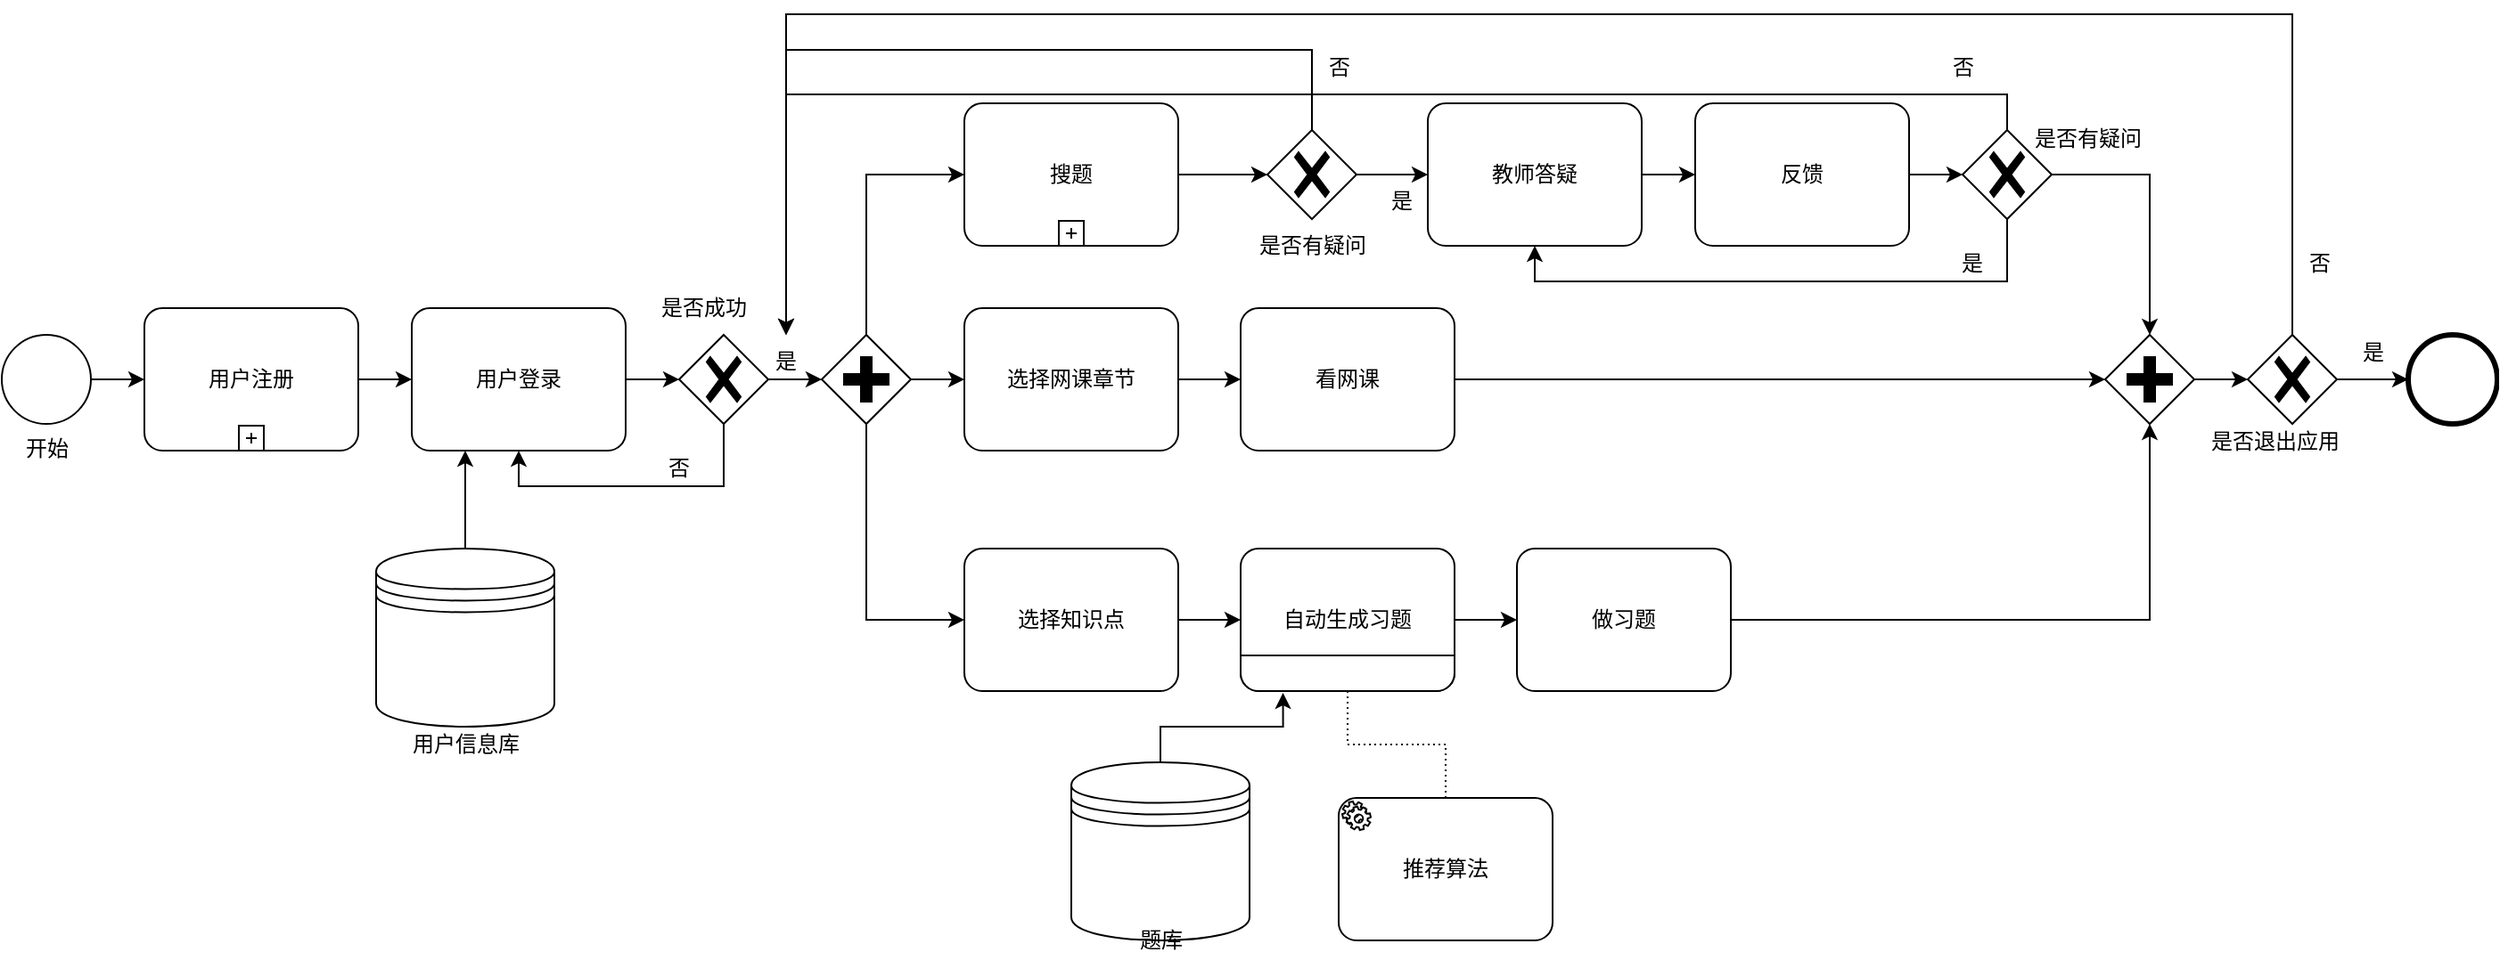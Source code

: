 <mxfile version="17.5.0" type="github">
  <diagram id="0xBhVQ-Q2NA3jncg-hk9" name="第 1 页">
    <mxGraphModel dx="1490" dy="547" grid="0" gridSize="10" guides="1" tooltips="1" connect="1" arrows="1" fold="1" page="1" pageScale="1" pageWidth="827" pageHeight="1169" math="0" shadow="0">
      <root>
        <mxCell id="0" />
        <mxCell id="1" parent="0" />
        <mxCell id="aPnDO5vv5QslYy1ZkdFG-5" style="edgeStyle=orthogonalEdgeStyle;rounded=0;orthogonalLoop=1;jettySize=auto;html=1;exitX=1;exitY=0.5;exitDx=0;exitDy=0;exitPerimeter=0;entryX=0;entryY=0.5;entryDx=0;entryDy=0;entryPerimeter=0;" edge="1" parent="1" source="aPnDO5vv5QslYy1ZkdFG-1" target="aPnDO5vv5QslYy1ZkdFG-3">
          <mxGeometry relative="1" as="geometry" />
        </mxCell>
        <mxCell id="aPnDO5vv5QslYy1ZkdFG-1" value="开始" style="points=[[0.145,0.145,0],[0.5,0,0],[0.855,0.145,0],[1,0.5,0],[0.855,0.855,0],[0.5,1,0],[0.145,0.855,0],[0,0.5,0]];shape=mxgraph.bpmn.event;html=1;verticalLabelPosition=bottom;labelBackgroundColor=#ffffff;verticalAlign=top;align=center;perimeter=ellipsePerimeter;outlineConnect=0;aspect=fixed;outline=standard;symbol=general;" vertex="1" parent="1">
          <mxGeometry x="20" y="190" width="50" height="50" as="geometry" />
        </mxCell>
        <mxCell id="aPnDO5vv5QslYy1ZkdFG-6" style="edgeStyle=orthogonalEdgeStyle;rounded=0;orthogonalLoop=1;jettySize=auto;html=1;exitX=1;exitY=0.5;exitDx=0;exitDy=0;exitPerimeter=0;" edge="1" parent="1" source="aPnDO5vv5QslYy1ZkdFG-3">
          <mxGeometry relative="1" as="geometry">
            <mxPoint x="250" y="215" as="targetPoint" />
          </mxGeometry>
        </mxCell>
        <mxCell id="aPnDO5vv5QslYy1ZkdFG-3" value="用户注册" style="points=[[0.25,0,0],[0.5,0,0],[0.75,0,0],[1,0.25,0],[1,0.5,0],[1,0.75,0],[0.75,1,0],[0.5,1,0],[0.25,1,0],[0,0.75,0],[0,0.5,0],[0,0.25,0]];shape=mxgraph.bpmn.task;whiteSpace=wrap;rectStyle=rounded;size=10;taskMarker=abstract;isLoopSub=1;" vertex="1" parent="1">
          <mxGeometry x="100" y="175" width="120" height="80" as="geometry" />
        </mxCell>
        <mxCell id="aPnDO5vv5QslYy1ZkdFG-10" style="edgeStyle=orthogonalEdgeStyle;rounded=0;orthogonalLoop=1;jettySize=auto;html=1;exitX=1;exitY=0.5;exitDx=0;exitDy=0;exitPerimeter=0;" edge="1" parent="1" source="aPnDO5vv5QslYy1ZkdFG-7" target="aPnDO5vv5QslYy1ZkdFG-8">
          <mxGeometry relative="1" as="geometry" />
        </mxCell>
        <mxCell id="aPnDO5vv5QslYy1ZkdFG-7" value="用户登录" style="points=[[0.25,0,0],[0.5,0,0],[0.75,0,0],[1,0.25,0],[1,0.5,0],[1,0.75,0],[0.75,1,0],[0.5,1,0],[0.25,1,0],[0,0.75,0],[0,0.5,0],[0,0.25,0]];shape=mxgraph.bpmn.task;whiteSpace=wrap;rectStyle=rounded;size=10;taskMarker=abstract;" vertex="1" parent="1">
          <mxGeometry x="250" y="175" width="120" height="80" as="geometry" />
        </mxCell>
        <mxCell id="aPnDO5vv5QslYy1ZkdFG-9" style="edgeStyle=orthogonalEdgeStyle;rounded=0;orthogonalLoop=1;jettySize=auto;html=1;exitX=0.5;exitY=1;exitDx=0;exitDy=0;exitPerimeter=0;entryX=0.5;entryY=1;entryDx=0;entryDy=0;entryPerimeter=0;" edge="1" parent="1" source="aPnDO5vv5QslYy1ZkdFG-8" target="aPnDO5vv5QslYy1ZkdFG-7">
          <mxGeometry relative="1" as="geometry" />
        </mxCell>
        <mxCell id="aPnDO5vv5QslYy1ZkdFG-12" style="edgeStyle=orthogonalEdgeStyle;rounded=0;orthogonalLoop=1;jettySize=auto;html=1;exitX=1;exitY=0.5;exitDx=0;exitDy=0;exitPerimeter=0;entryX=0;entryY=0.5;entryDx=0;entryDy=0;entryPerimeter=0;" edge="1" parent="1" source="aPnDO5vv5QslYy1ZkdFG-8" target="aPnDO5vv5QslYy1ZkdFG-11">
          <mxGeometry relative="1" as="geometry" />
        </mxCell>
        <mxCell id="aPnDO5vv5QslYy1ZkdFG-8" value="" style="points=[[0.25,0.25,0],[0.5,0,0],[0.75,0.25,0],[1,0.5,0],[0.75,0.75,0],[0.5,1,0],[0.25,0.75,0],[0,0.5,0]];shape=mxgraph.bpmn.gateway2;html=1;verticalLabelPosition=bottom;labelBackgroundColor=#ffffff;verticalAlign=top;align=center;perimeter=rhombusPerimeter;outlineConnect=0;outline=none;symbol=none;gwType=exclusive;" vertex="1" parent="1">
          <mxGeometry x="400" y="190" width="50" height="50" as="geometry" />
        </mxCell>
        <mxCell id="aPnDO5vv5QslYy1ZkdFG-25" style="edgeStyle=orthogonalEdgeStyle;rounded=0;orthogonalLoop=1;jettySize=auto;html=1;exitX=1;exitY=0.5;exitDx=0;exitDy=0;exitPerimeter=0;entryX=0;entryY=0.5;entryDx=0;entryDy=0;entryPerimeter=0;" edge="1" parent="1" source="aPnDO5vv5QslYy1ZkdFG-11">
          <mxGeometry relative="1" as="geometry">
            <mxPoint x="560" y="215" as="targetPoint" />
          </mxGeometry>
        </mxCell>
        <mxCell id="aPnDO5vv5QslYy1ZkdFG-26" style="edgeStyle=orthogonalEdgeStyle;rounded=0;orthogonalLoop=1;jettySize=auto;html=1;exitX=0.5;exitY=0;exitDx=0;exitDy=0;exitPerimeter=0;entryX=0;entryY=0.5;entryDx=0;entryDy=0;entryPerimeter=0;" edge="1" parent="1" source="aPnDO5vv5QslYy1ZkdFG-11" target="aPnDO5vv5QslYy1ZkdFG-22">
          <mxGeometry relative="1" as="geometry" />
        </mxCell>
        <mxCell id="aPnDO5vv5QslYy1ZkdFG-43" style="edgeStyle=orthogonalEdgeStyle;rounded=0;orthogonalLoop=1;jettySize=auto;html=1;exitX=0.5;exitY=1;exitDx=0;exitDy=0;exitPerimeter=0;entryX=0;entryY=0.5;entryDx=0;entryDy=0;entryPerimeter=0;" edge="1" parent="1" source="aPnDO5vv5QslYy1ZkdFG-11" target="aPnDO5vv5QslYy1ZkdFG-42">
          <mxGeometry relative="1" as="geometry" />
        </mxCell>
        <mxCell id="aPnDO5vv5QslYy1ZkdFG-11" value="" style="points=[[0.25,0.25,0],[0.5,0,0],[0.75,0.25,0],[1,0.5,0],[0.75,0.75,0],[0.5,1,0],[0.25,0.75,0],[0,0.5,0]];shape=mxgraph.bpmn.gateway2;html=1;verticalLabelPosition=bottom;labelBackgroundColor=#ffffff;verticalAlign=top;align=center;perimeter=rhombusPerimeter;outlineConnect=0;outline=none;symbol=none;gwType=parallel;" vertex="1" parent="1">
          <mxGeometry x="480" y="190" width="50" height="50" as="geometry" />
        </mxCell>
        <mxCell id="aPnDO5vv5QslYy1ZkdFG-13" value="是否成功" style="text;html=1;strokeColor=none;fillColor=none;align=center;verticalAlign=middle;whiteSpace=wrap;rounded=0;" vertex="1" parent="1">
          <mxGeometry x="384" y="160" width="60" height="30" as="geometry" />
        </mxCell>
        <mxCell id="aPnDO5vv5QslYy1ZkdFG-15" value="否" style="text;html=1;strokeColor=none;fillColor=none;align=center;verticalAlign=middle;whiteSpace=wrap;rounded=0;" vertex="1" parent="1">
          <mxGeometry x="370" y="250" width="60" height="30" as="geometry" />
        </mxCell>
        <mxCell id="aPnDO5vv5QslYy1ZkdFG-16" value="是" style="text;html=1;strokeColor=none;fillColor=none;align=center;verticalAlign=middle;whiteSpace=wrap;rounded=0;" vertex="1" parent="1">
          <mxGeometry x="430" y="190" width="60" height="30" as="geometry" />
        </mxCell>
        <mxCell id="aPnDO5vv5QslYy1ZkdFG-18" style="edgeStyle=orthogonalEdgeStyle;rounded=0;orthogonalLoop=1;jettySize=auto;html=1;exitX=0.5;exitY=0;exitDx=0;exitDy=0;entryX=0.25;entryY=1;entryDx=0;entryDy=0;entryPerimeter=0;" edge="1" parent="1" source="aPnDO5vv5QslYy1ZkdFG-17" target="aPnDO5vv5QslYy1ZkdFG-7">
          <mxGeometry relative="1" as="geometry" />
        </mxCell>
        <mxCell id="aPnDO5vv5QslYy1ZkdFG-17" value="" style="shape=datastore;whiteSpace=wrap;html=1;labelPosition=center;verticalLabelPosition=bottom;align=center;verticalAlign=top;" vertex="1" parent="1">
          <mxGeometry x="230" y="310" width="100" height="100" as="geometry" />
        </mxCell>
        <mxCell id="aPnDO5vv5QslYy1ZkdFG-20" value="用户信息库" style="text;html=1;align=center;verticalAlign=middle;resizable=0;points=[];autosize=1;strokeColor=none;fillColor=none;" vertex="1" parent="1">
          <mxGeometry x="240" y="410" width="80" height="20" as="geometry" />
        </mxCell>
        <mxCell id="aPnDO5vv5QslYy1ZkdFG-29" value="" style="edgeStyle=orthogonalEdgeStyle;rounded=0;orthogonalLoop=1;jettySize=auto;html=1;" edge="1" parent="1" source="aPnDO5vv5QslYy1ZkdFG-22">
          <mxGeometry relative="1" as="geometry">
            <mxPoint x="730" y="100" as="targetPoint" />
          </mxGeometry>
        </mxCell>
        <mxCell id="aPnDO5vv5QslYy1ZkdFG-22" value="搜题" style="points=[[0.25,0,0],[0.5,0,0],[0.75,0,0],[1,0.25,0],[1,0.5,0],[1,0.75,0],[0.75,1,0],[0.5,1,0],[0.25,1,0],[0,0.75,0],[0,0.5,0],[0,0.25,0]];shape=mxgraph.bpmn.task;whiteSpace=wrap;rectStyle=rounded;size=10;taskMarker=abstract;isLoopSub=1;" vertex="1" parent="1">
          <mxGeometry x="560" y="60" width="120" height="80" as="geometry" />
        </mxCell>
        <mxCell id="aPnDO5vv5QslYy1ZkdFG-57" value="" style="edgeStyle=orthogonalEdgeStyle;rounded=0;orthogonalLoop=1;jettySize=auto;html=1;" edge="1" parent="1" source="aPnDO5vv5QslYy1ZkdFG-32" target="aPnDO5vv5QslYy1ZkdFG-56">
          <mxGeometry relative="1" as="geometry" />
        </mxCell>
        <mxCell id="aPnDO5vv5QslYy1ZkdFG-32" value="教师答疑" style="points=[[0.25,0,0],[0.5,0,0],[0.75,0,0],[1,0.25,0],[1,0.5,0],[1,0.75,0],[0.75,1,0],[0.5,1,0],[0.25,1,0],[0,0.75,0],[0,0.5,0],[0,0.25,0]];shape=mxgraph.bpmn.task;whiteSpace=wrap;rectStyle=rounded;size=10;taskMarker=abstract;" vertex="1" parent="1">
          <mxGeometry x="820" y="60" width="120" height="80" as="geometry" />
        </mxCell>
        <mxCell id="aPnDO5vv5QslYy1ZkdFG-34" style="edgeStyle=orthogonalEdgeStyle;rounded=0;orthogonalLoop=1;jettySize=auto;html=1;exitX=1;exitY=0.5;exitDx=0;exitDy=0;exitPerimeter=0;" edge="1" parent="1" source="aPnDO5vv5QslYy1ZkdFG-33" target="aPnDO5vv5QslYy1ZkdFG-32">
          <mxGeometry relative="1" as="geometry" />
        </mxCell>
        <mxCell id="aPnDO5vv5QslYy1ZkdFG-37" style="edgeStyle=orthogonalEdgeStyle;rounded=0;orthogonalLoop=1;jettySize=auto;html=1;exitX=0.5;exitY=0;exitDx=0;exitDy=0;exitPerimeter=0;" edge="1" parent="1" source="aPnDO5vv5QslYy1ZkdFG-33" target="aPnDO5vv5QslYy1ZkdFG-16">
          <mxGeometry relative="1" as="geometry">
            <Array as="points">
              <mxPoint x="755" y="30" />
              <mxPoint x="460" y="30" />
            </Array>
          </mxGeometry>
        </mxCell>
        <mxCell id="aPnDO5vv5QslYy1ZkdFG-33" value="" style="points=[[0.25,0.25,0],[0.5,0,0],[0.75,0.25,0],[1,0.5,0],[0.75,0.75,0],[0.5,1,0],[0.25,0.75,0],[0,0.5,0]];shape=mxgraph.bpmn.gateway2;html=1;verticalLabelPosition=bottom;labelBackgroundColor=#ffffff;verticalAlign=top;align=center;perimeter=rhombusPerimeter;outlineConnect=0;outline=none;symbol=none;gwType=exclusive;" vertex="1" parent="1">
          <mxGeometry x="730" y="75" width="50" height="50" as="geometry" />
        </mxCell>
        <mxCell id="aPnDO5vv5QslYy1ZkdFG-35" value="是否有疑问" style="text;html=1;align=center;verticalAlign=middle;resizable=0;points=[];autosize=1;strokeColor=none;fillColor=none;" vertex="1" parent="1">
          <mxGeometry x="715" y="130" width="80" height="20" as="geometry" />
        </mxCell>
        <mxCell id="aPnDO5vv5QslYy1ZkdFG-36" value="是" style="text;html=1;align=center;verticalAlign=middle;resizable=0;points=[];autosize=1;strokeColor=none;fillColor=none;" vertex="1" parent="1">
          <mxGeometry x="790" y="105" width="30" height="20" as="geometry" />
        </mxCell>
        <mxCell id="aPnDO5vv5QslYy1ZkdFG-38" value="否" style="text;html=1;align=center;verticalAlign=middle;resizable=0;points=[];autosize=1;strokeColor=none;fillColor=none;" vertex="1" parent="1">
          <mxGeometry x="755" y="30" width="30" height="20" as="geometry" />
        </mxCell>
        <mxCell id="aPnDO5vv5QslYy1ZkdFG-41" value="" style="edgeStyle=orthogonalEdgeStyle;rounded=0;orthogonalLoop=1;jettySize=auto;html=1;" edge="1" parent="1" source="aPnDO5vv5QslYy1ZkdFG-39" target="aPnDO5vv5QslYy1ZkdFG-40">
          <mxGeometry relative="1" as="geometry" />
        </mxCell>
        <mxCell id="aPnDO5vv5QslYy1ZkdFG-39" value="选择网课章节" style="points=[[0.25,0,0],[0.5,0,0],[0.75,0,0],[1,0.25,0],[1,0.5,0],[1,0.75,0],[0.75,1,0],[0.5,1,0],[0.25,1,0],[0,0.75,0],[0,0.5,0],[0,0.25,0]];shape=mxgraph.bpmn.task;whiteSpace=wrap;rectStyle=rounded;size=10;taskMarker=abstract;" vertex="1" parent="1">
          <mxGeometry x="560" y="175" width="120" height="80" as="geometry" />
        </mxCell>
        <mxCell id="aPnDO5vv5QslYy1ZkdFG-67" style="edgeStyle=orthogonalEdgeStyle;rounded=0;orthogonalLoop=1;jettySize=auto;html=1;exitX=1;exitY=0.5;exitDx=0;exitDy=0;exitPerimeter=0;entryX=0;entryY=0.5;entryDx=0;entryDy=0;entryPerimeter=0;" edge="1" parent="1" source="aPnDO5vv5QslYy1ZkdFG-40" target="aPnDO5vv5QslYy1ZkdFG-65">
          <mxGeometry relative="1" as="geometry" />
        </mxCell>
        <mxCell id="aPnDO5vv5QslYy1ZkdFG-40" value="看网课" style="points=[[0.25,0,0],[0.5,0,0],[0.75,0,0],[1,0.25,0],[1,0.5,0],[1,0.75,0],[0.75,1,0],[0.5,1,0],[0.25,1,0],[0,0.75,0],[0,0.5,0],[0,0.25,0]];shape=mxgraph.bpmn.task;whiteSpace=wrap;rectStyle=rounded;size=10;taskMarker=abstract;" vertex="1" parent="1">
          <mxGeometry x="715" y="175" width="120" height="80" as="geometry" />
        </mxCell>
        <mxCell id="aPnDO5vv5QslYy1ZkdFG-46" style="edgeStyle=orthogonalEdgeStyle;rounded=0;orthogonalLoop=1;jettySize=auto;html=1;exitX=1;exitY=0.5;exitDx=0;exitDy=0;exitPerimeter=0;entryX=0;entryY=0.5;entryDx=0;entryDy=0;entryPerimeter=0;" edge="1" parent="1" source="aPnDO5vv5QslYy1ZkdFG-42" target="aPnDO5vv5QslYy1ZkdFG-44">
          <mxGeometry relative="1" as="geometry" />
        </mxCell>
        <mxCell id="aPnDO5vv5QslYy1ZkdFG-42" value="选择知识点" style="points=[[0.25,0,0],[0.5,0,0],[0.75,0,0],[1,0.25,0],[1,0.5,0],[1,0.75,0],[0.75,1,0],[0.5,1,0],[0.25,1,0],[0,0.75,0],[0,0.5,0],[0,0.25,0]];shape=mxgraph.bpmn.task;whiteSpace=wrap;rectStyle=rounded;size=10;taskMarker=abstract;" vertex="1" parent="1">
          <mxGeometry x="560" y="310" width="120" height="80" as="geometry" />
        </mxCell>
        <mxCell id="aPnDO5vv5QslYy1ZkdFG-47" style="edgeStyle=orthogonalEdgeStyle;rounded=0;orthogonalLoop=1;jettySize=auto;html=1;exitX=1;exitY=0.5;exitDx=0;exitDy=0;exitPerimeter=0;" edge="1" parent="1" source="aPnDO5vv5QslYy1ZkdFG-44" target="aPnDO5vv5QslYy1ZkdFG-45">
          <mxGeometry relative="1" as="geometry" />
        </mxCell>
        <mxCell id="aPnDO5vv5QslYy1ZkdFG-44" value="自动生成习题" style="points=[[0.25,0,0],[0.5,0,0],[0.75,0,0],[1,0.25,0],[1,0.5,0],[1,0.75,0],[0.75,1,0],[0.5,1,0],[0.25,1,0],[0,0.75,0],[0,0.5,0],[0,0.25,0]];shape=mxgraph.bpmn.task;whiteSpace=wrap;rectStyle=rounded;size=10;taskMarker=abstract;" vertex="1" parent="1">
          <mxGeometry x="715" y="310" width="120" height="80" as="geometry" />
        </mxCell>
        <mxCell id="aPnDO5vv5QslYy1ZkdFG-68" style="edgeStyle=orthogonalEdgeStyle;rounded=0;orthogonalLoop=1;jettySize=auto;html=1;exitX=1;exitY=0.5;exitDx=0;exitDy=0;exitPerimeter=0;entryX=0.5;entryY=1;entryDx=0;entryDy=0;entryPerimeter=0;" edge="1" parent="1" source="aPnDO5vv5QslYy1ZkdFG-45" target="aPnDO5vv5QslYy1ZkdFG-65">
          <mxGeometry relative="1" as="geometry" />
        </mxCell>
        <mxCell id="aPnDO5vv5QslYy1ZkdFG-45" value="做习题" style="points=[[0.25,0,0],[0.5,0,0],[0.75,0,0],[1,0.25,0],[1,0.5,0],[1,0.75,0],[0.75,1,0],[0.5,1,0],[0.25,1,0],[0,0.75,0],[0,0.5,0],[0,0.25,0]];shape=mxgraph.bpmn.task;whiteSpace=wrap;rectStyle=rounded;size=10;taskMarker=abstract;" vertex="1" parent="1">
          <mxGeometry x="870" y="310" width="120" height="80" as="geometry" />
        </mxCell>
        <mxCell id="aPnDO5vv5QslYy1ZkdFG-54" style="edgeStyle=orthogonalEdgeStyle;rounded=0;orthogonalLoop=1;jettySize=auto;html=1;exitX=0.5;exitY=0;exitDx=0;exitDy=0;entryX=0.198;entryY=1.05;entryDx=0;entryDy=0;entryPerimeter=0;" edge="1" parent="1" source="aPnDO5vv5QslYy1ZkdFG-49" target="aPnDO5vv5QslYy1ZkdFG-51">
          <mxGeometry relative="1" as="geometry" />
        </mxCell>
        <mxCell id="aPnDO5vv5QslYy1ZkdFG-49" value="" style="shape=datastore;whiteSpace=wrap;html=1;labelPosition=center;verticalLabelPosition=bottom;align=center;verticalAlign=top;" vertex="1" parent="1">
          <mxGeometry x="620" y="430" width="100" height="100" as="geometry" />
        </mxCell>
        <mxCell id="aPnDO5vv5QslYy1ZkdFG-50" value="题库" style="text;html=1;align=center;verticalAlign=middle;resizable=0;points=[];autosize=1;strokeColor=none;fillColor=none;" vertex="1" parent="1">
          <mxGeometry x="650" y="520" width="40" height="20" as="geometry" />
        </mxCell>
        <mxCell id="aPnDO5vv5QslYy1ZkdFG-51" value="" style="shape=mxgraph.bpmn.task;part=1;taskMarker=abstract;rectStyle=rounded;isLoopSub=0;topLeftStyle=square;topRightStyle=square;whiteSpace=wrap;" vertex="1" parent="1">
          <mxGeometry x="715" y="370" width="120" height="20" as="geometry" />
        </mxCell>
        <mxCell id="aPnDO5vv5QslYy1ZkdFG-53" value="" style="edgeStyle=orthogonalEdgeStyle;html=1;elbow=horizontal;endArrow=none;labelBackgroundColor=none;endSize=12;endFill=0;dashed=1;dashPattern=1 2;exitX=0.5;exitY=1;rounded=0;entryX=0.5;entryY=0;entryDx=0;entryDy=0;entryPerimeter=0;" edge="1" source="aPnDO5vv5QslYy1ZkdFG-51" target="aPnDO5vv5QslYy1ZkdFG-55" parent="1">
          <mxGeometry relative="1" as="geometry">
            <mxPoint x="775" y="455" as="targetPoint" />
          </mxGeometry>
        </mxCell>
        <mxCell id="aPnDO5vv5QslYy1ZkdFG-55" value="推荐算法" style="points=[[0.25,0,0],[0.5,0,0],[0.75,0,0],[1,0.25,0],[1,0.5,0],[1,0.75,0],[0.75,1,0],[0.5,1,0],[0.25,1,0],[0,0.75,0],[0,0.5,0],[0,0.25,0]];shape=mxgraph.bpmn.task;whiteSpace=wrap;rectStyle=rounded;size=10;taskMarker=service;" vertex="1" parent="1">
          <mxGeometry x="770" y="450" width="120" height="80" as="geometry" />
        </mxCell>
        <mxCell id="aPnDO5vv5QslYy1ZkdFG-59" style="edgeStyle=orthogonalEdgeStyle;rounded=0;orthogonalLoop=1;jettySize=auto;html=1;exitX=1;exitY=0.5;exitDx=0;exitDy=0;exitPerimeter=0;entryX=0;entryY=0.5;entryDx=0;entryDy=0;entryPerimeter=0;" edge="1" parent="1" source="aPnDO5vv5QslYy1ZkdFG-56" target="aPnDO5vv5QslYy1ZkdFG-58">
          <mxGeometry relative="1" as="geometry" />
        </mxCell>
        <mxCell id="aPnDO5vv5QslYy1ZkdFG-56" value="反馈" style="points=[[0.25,0,0],[0.5,0,0],[0.75,0,0],[1,0.25,0],[1,0.5,0],[1,0.75,0],[0.75,1,0],[0.5,1,0],[0.25,1,0],[0,0.75,0],[0,0.5,0],[0,0.25,0]];shape=mxgraph.bpmn.task;whiteSpace=wrap;rectStyle=rounded;size=10;taskMarker=abstract;" vertex="1" parent="1">
          <mxGeometry x="970" y="60" width="120" height="80" as="geometry" />
        </mxCell>
        <mxCell id="aPnDO5vv5QslYy1ZkdFG-60" style="edgeStyle=orthogonalEdgeStyle;rounded=0;orthogonalLoop=1;jettySize=auto;html=1;exitX=0.5;exitY=1;exitDx=0;exitDy=0;exitPerimeter=0;entryX=0.5;entryY=1;entryDx=0;entryDy=0;entryPerimeter=0;" edge="1" parent="1" source="aPnDO5vv5QslYy1ZkdFG-58" target="aPnDO5vv5QslYy1ZkdFG-32">
          <mxGeometry relative="1" as="geometry" />
        </mxCell>
        <mxCell id="aPnDO5vv5QslYy1ZkdFG-61" style="edgeStyle=orthogonalEdgeStyle;rounded=0;orthogonalLoop=1;jettySize=auto;html=1;exitX=0.5;exitY=0;exitDx=0;exitDy=0;exitPerimeter=0;entryX=0.5;entryY=0;entryDx=0;entryDy=0;" edge="1" parent="1" source="aPnDO5vv5QslYy1ZkdFG-58" target="aPnDO5vv5QslYy1ZkdFG-16">
          <mxGeometry relative="1" as="geometry" />
        </mxCell>
        <mxCell id="aPnDO5vv5QslYy1ZkdFG-66" style="edgeStyle=orthogonalEdgeStyle;rounded=0;orthogonalLoop=1;jettySize=auto;html=1;exitX=1;exitY=0.5;exitDx=0;exitDy=0;exitPerimeter=0;entryX=0.5;entryY=0;entryDx=0;entryDy=0;entryPerimeter=0;" edge="1" parent="1" source="aPnDO5vv5QslYy1ZkdFG-58" target="aPnDO5vv5QslYy1ZkdFG-65">
          <mxGeometry relative="1" as="geometry" />
        </mxCell>
        <mxCell id="aPnDO5vv5QslYy1ZkdFG-58" value="" style="points=[[0.25,0.25,0],[0.5,0,0],[0.75,0.25,0],[1,0.5,0],[0.75,0.75,0],[0.5,1,0],[0.25,0.75,0],[0,0.5,0]];shape=mxgraph.bpmn.gateway2;html=1;verticalLabelPosition=bottom;labelBackgroundColor=#ffffff;verticalAlign=top;align=center;perimeter=rhombusPerimeter;outlineConnect=0;outline=none;symbol=none;gwType=exclusive;" vertex="1" parent="1">
          <mxGeometry x="1120" y="75" width="50" height="50" as="geometry" />
        </mxCell>
        <mxCell id="aPnDO5vv5QslYy1ZkdFG-62" value="是否有疑问" style="text;html=1;align=center;verticalAlign=middle;resizable=0;points=[];autosize=1;strokeColor=none;fillColor=none;" vertex="1" parent="1">
          <mxGeometry x="1150" y="70" width="80" height="20" as="geometry" />
        </mxCell>
        <mxCell id="aPnDO5vv5QslYy1ZkdFG-63" value="是" style="text;html=1;align=center;verticalAlign=middle;resizable=0;points=[];autosize=1;strokeColor=none;fillColor=none;" vertex="1" parent="1">
          <mxGeometry x="1110" y="140" width="30" height="20" as="geometry" />
        </mxCell>
        <mxCell id="aPnDO5vv5QslYy1ZkdFG-64" value="否" style="text;html=1;align=center;verticalAlign=middle;resizable=0;points=[];autosize=1;strokeColor=none;fillColor=none;" vertex="1" parent="1">
          <mxGeometry x="1105" y="30" width="30" height="20" as="geometry" />
        </mxCell>
        <mxCell id="aPnDO5vv5QslYy1ZkdFG-70" style="edgeStyle=orthogonalEdgeStyle;rounded=0;orthogonalLoop=1;jettySize=auto;html=1;exitX=1;exitY=0.5;exitDx=0;exitDy=0;exitPerimeter=0;" edge="1" parent="1" source="aPnDO5vv5QslYy1ZkdFG-65" target="aPnDO5vv5QslYy1ZkdFG-69">
          <mxGeometry relative="1" as="geometry" />
        </mxCell>
        <mxCell id="aPnDO5vv5QslYy1ZkdFG-65" value="" style="points=[[0.25,0.25,0],[0.5,0,0],[0.75,0.25,0],[1,0.5,0],[0.75,0.75,0],[0.5,1,0],[0.25,0.75,0],[0,0.5,0]];shape=mxgraph.bpmn.gateway2;html=1;verticalLabelPosition=bottom;labelBackgroundColor=#ffffff;verticalAlign=top;align=center;perimeter=rhombusPerimeter;outlineConnect=0;outline=none;symbol=none;gwType=parallel;" vertex="1" parent="1">
          <mxGeometry x="1200" y="190" width="50" height="50" as="geometry" />
        </mxCell>
        <mxCell id="aPnDO5vv5QslYy1ZkdFG-71" style="edgeStyle=orthogonalEdgeStyle;rounded=0;orthogonalLoop=1;jettySize=auto;html=1;exitX=0.5;exitY=0;exitDx=0;exitDy=0;exitPerimeter=0;entryX=0.5;entryY=0;entryDx=0;entryDy=0;" edge="1" parent="1" source="aPnDO5vv5QslYy1ZkdFG-69" target="aPnDO5vv5QslYy1ZkdFG-16">
          <mxGeometry relative="1" as="geometry">
            <Array as="points">
              <mxPoint x="1305" y="10" />
              <mxPoint x="460" y="10" />
            </Array>
          </mxGeometry>
        </mxCell>
        <mxCell id="aPnDO5vv5QslYy1ZkdFG-75" style="edgeStyle=orthogonalEdgeStyle;rounded=0;orthogonalLoop=1;jettySize=auto;html=1;exitX=1;exitY=0.5;exitDx=0;exitDy=0;exitPerimeter=0;entryX=0;entryY=0.5;entryDx=0;entryDy=0;entryPerimeter=0;" edge="1" parent="1" source="aPnDO5vv5QslYy1ZkdFG-69" target="aPnDO5vv5QslYy1ZkdFG-74">
          <mxGeometry relative="1" as="geometry" />
        </mxCell>
        <mxCell id="aPnDO5vv5QslYy1ZkdFG-69" value="" style="points=[[0.25,0.25,0],[0.5,0,0],[0.75,0.25,0],[1,0.5,0],[0.75,0.75,0],[0.5,1,0],[0.25,0.75,0],[0,0.5,0]];shape=mxgraph.bpmn.gateway2;html=1;verticalLabelPosition=bottom;labelBackgroundColor=#ffffff;verticalAlign=top;align=center;perimeter=rhombusPerimeter;outlineConnect=0;outline=none;symbol=none;gwType=exclusive;" vertex="1" parent="1">
          <mxGeometry x="1280" y="190" width="50" height="50" as="geometry" />
        </mxCell>
        <mxCell id="aPnDO5vv5QslYy1ZkdFG-72" value="是否退出应用" style="text;html=1;align=center;verticalAlign=middle;resizable=0;points=[];autosize=1;strokeColor=none;fillColor=none;" vertex="1" parent="1">
          <mxGeometry x="1250" y="240" width="90" height="20" as="geometry" />
        </mxCell>
        <mxCell id="aPnDO5vv5QslYy1ZkdFG-73" value="否" style="text;html=1;align=center;verticalAlign=middle;resizable=0;points=[];autosize=1;strokeColor=none;fillColor=none;" vertex="1" parent="1">
          <mxGeometry x="1305" y="140" width="30" height="20" as="geometry" />
        </mxCell>
        <mxCell id="aPnDO5vv5QslYy1ZkdFG-74" value="" style="points=[[0.145,0.145,0],[0.5,0,0],[0.855,0.145,0],[1,0.5,0],[0.855,0.855,0],[0.5,1,0],[0.145,0.855,0],[0,0.5,0]];shape=mxgraph.bpmn.event;html=1;verticalLabelPosition=bottom;labelBackgroundColor=#ffffff;verticalAlign=top;align=center;perimeter=ellipsePerimeter;outlineConnect=0;aspect=fixed;outline=end;symbol=terminate2;" vertex="1" parent="1">
          <mxGeometry x="1370" y="190" width="50" height="50" as="geometry" />
        </mxCell>
        <mxCell id="aPnDO5vv5QslYy1ZkdFG-76" value="是" style="text;html=1;align=center;verticalAlign=middle;resizable=0;points=[];autosize=1;strokeColor=none;fillColor=none;" vertex="1" parent="1">
          <mxGeometry x="1335" y="190" width="30" height="20" as="geometry" />
        </mxCell>
      </root>
    </mxGraphModel>
  </diagram>
</mxfile>
